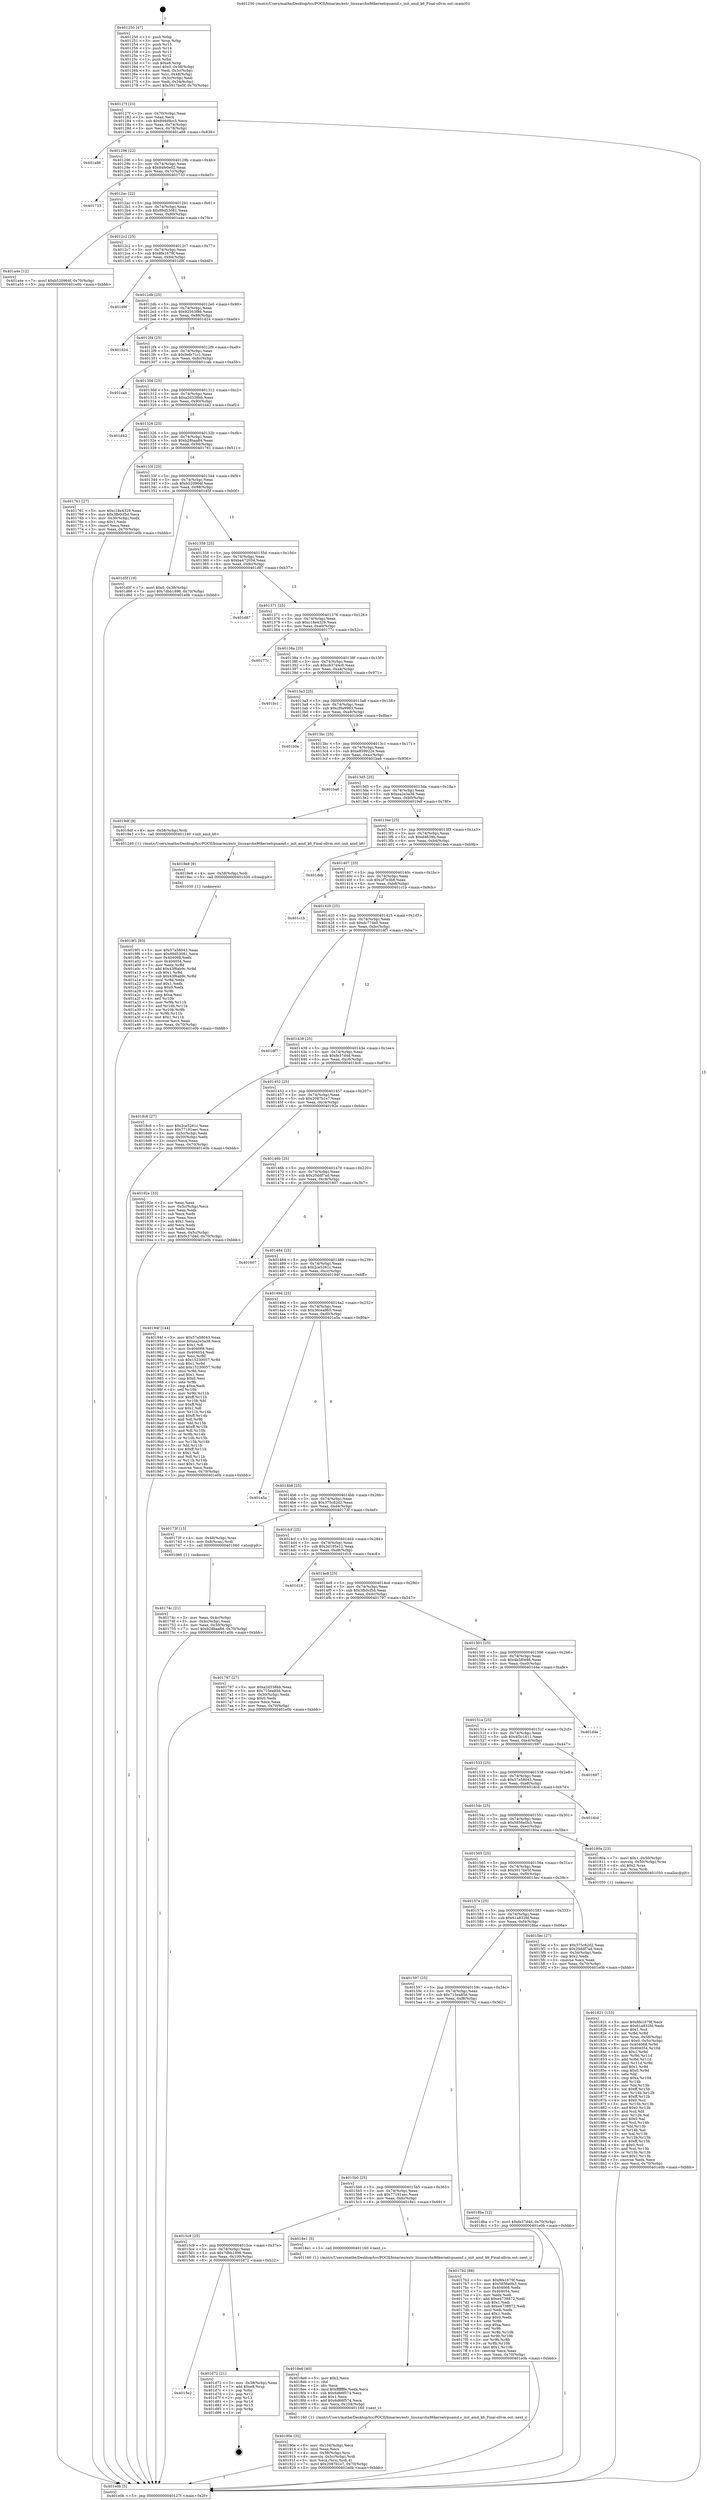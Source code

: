 digraph "0x401250" {
  label = "0x401250 (/mnt/c/Users/mathe/Desktop/tcc/POCII/binaries/extr_linuxarchx86kernelcpuamd.c_init_amd_k6_Final-ollvm.out::main(0))"
  labelloc = "t"
  node[shape=record]

  Entry [label="",width=0.3,height=0.3,shape=circle,fillcolor=black,style=filled]
  "0x40127f" [label="{
     0x40127f [23]\l
     | [instrs]\l
     &nbsp;&nbsp;0x40127f \<+3\>: mov -0x70(%rbp),%eax\l
     &nbsp;&nbsp;0x401282 \<+2\>: mov %eax,%ecx\l
     &nbsp;&nbsp;0x401284 \<+6\>: sub $0x846d9cc5,%ecx\l
     &nbsp;&nbsp;0x40128a \<+3\>: mov %eax,-0x74(%rbp)\l
     &nbsp;&nbsp;0x40128d \<+3\>: mov %ecx,-0x78(%rbp)\l
     &nbsp;&nbsp;0x401290 \<+6\>: je 0000000000401a88 \<main+0x838\>\l
  }"]
  "0x401a88" [label="{
     0x401a88\l
  }", style=dashed]
  "0x401296" [label="{
     0x401296 [22]\l
     | [instrs]\l
     &nbsp;&nbsp;0x401296 \<+5\>: jmp 000000000040129b \<main+0x4b\>\l
     &nbsp;&nbsp;0x40129b \<+3\>: mov -0x74(%rbp),%eax\l
     &nbsp;&nbsp;0x40129e \<+5\>: sub $0x84fe0e02,%eax\l
     &nbsp;&nbsp;0x4012a3 \<+3\>: mov %eax,-0x7c(%rbp)\l
     &nbsp;&nbsp;0x4012a6 \<+6\>: je 0000000000401733 \<main+0x4e3\>\l
  }"]
  Exit [label="",width=0.3,height=0.3,shape=circle,fillcolor=black,style=filled,peripheries=2]
  "0x401733" [label="{
     0x401733\l
  }", style=dashed]
  "0x4012ac" [label="{
     0x4012ac [22]\l
     | [instrs]\l
     &nbsp;&nbsp;0x4012ac \<+5\>: jmp 00000000004012b1 \<main+0x61\>\l
     &nbsp;&nbsp;0x4012b1 \<+3\>: mov -0x74(%rbp),%eax\l
     &nbsp;&nbsp;0x4012b4 \<+5\>: sub $0x89d53081,%eax\l
     &nbsp;&nbsp;0x4012b9 \<+3\>: mov %eax,-0x80(%rbp)\l
     &nbsp;&nbsp;0x4012bc \<+6\>: je 0000000000401a4e \<main+0x7fe\>\l
  }"]
  "0x4015e2" [label="{
     0x4015e2\l
  }", style=dashed]
  "0x401a4e" [label="{
     0x401a4e [12]\l
     | [instrs]\l
     &nbsp;&nbsp;0x401a4e \<+7\>: movl $0xb520964f,-0x70(%rbp)\l
     &nbsp;&nbsp;0x401a55 \<+5\>: jmp 0000000000401e0b \<main+0xbbb\>\l
  }"]
  "0x4012c2" [label="{
     0x4012c2 [25]\l
     | [instrs]\l
     &nbsp;&nbsp;0x4012c2 \<+5\>: jmp 00000000004012c7 \<main+0x77\>\l
     &nbsp;&nbsp;0x4012c7 \<+3\>: mov -0x74(%rbp),%eax\l
     &nbsp;&nbsp;0x4012ca \<+5\>: sub $0x8fe1679f,%eax\l
     &nbsp;&nbsp;0x4012cf \<+6\>: mov %eax,-0x84(%rbp)\l
     &nbsp;&nbsp;0x4012d5 \<+6\>: je 0000000000401d9f \<main+0xb4f\>\l
  }"]
  "0x401d72" [label="{
     0x401d72 [21]\l
     | [instrs]\l
     &nbsp;&nbsp;0x401d72 \<+3\>: mov -0x38(%rbp),%eax\l
     &nbsp;&nbsp;0x401d75 \<+7\>: add $0xe8,%rsp\l
     &nbsp;&nbsp;0x401d7c \<+1\>: pop %rbx\l
     &nbsp;&nbsp;0x401d7d \<+2\>: pop %r12\l
     &nbsp;&nbsp;0x401d7f \<+2\>: pop %r13\l
     &nbsp;&nbsp;0x401d81 \<+2\>: pop %r14\l
     &nbsp;&nbsp;0x401d83 \<+2\>: pop %r15\l
     &nbsp;&nbsp;0x401d85 \<+1\>: pop %rbp\l
     &nbsp;&nbsp;0x401d86 \<+1\>: ret\l
  }"]
  "0x401d9f" [label="{
     0x401d9f\l
  }", style=dashed]
  "0x4012db" [label="{
     0x4012db [25]\l
     | [instrs]\l
     &nbsp;&nbsp;0x4012db \<+5\>: jmp 00000000004012e0 \<main+0x90\>\l
     &nbsp;&nbsp;0x4012e0 \<+3\>: mov -0x74(%rbp),%eax\l
     &nbsp;&nbsp;0x4012e3 \<+5\>: sub $0x92563f86,%eax\l
     &nbsp;&nbsp;0x4012e8 \<+6\>: mov %eax,-0x88(%rbp)\l
     &nbsp;&nbsp;0x4012ee \<+6\>: je 0000000000401d24 \<main+0xad4\>\l
  }"]
  "0x4019f1" [label="{
     0x4019f1 [93]\l
     | [instrs]\l
     &nbsp;&nbsp;0x4019f1 \<+5\>: mov $0x57a58043,%eax\l
     &nbsp;&nbsp;0x4019f6 \<+5\>: mov $0x89d53081,%ecx\l
     &nbsp;&nbsp;0x4019fb \<+7\>: mov 0x404068,%edx\l
     &nbsp;&nbsp;0x401a02 \<+7\>: mov 0x404054,%esi\l
     &nbsp;&nbsp;0x401a09 \<+3\>: mov %edx,%r8d\l
     &nbsp;&nbsp;0x401a0c \<+7\>: add $0x43f6ab9c,%r8d\l
     &nbsp;&nbsp;0x401a13 \<+4\>: sub $0x1,%r8d\l
     &nbsp;&nbsp;0x401a17 \<+7\>: sub $0x43f6ab9c,%r8d\l
     &nbsp;&nbsp;0x401a1e \<+4\>: imul %r8d,%edx\l
     &nbsp;&nbsp;0x401a22 \<+3\>: and $0x1,%edx\l
     &nbsp;&nbsp;0x401a25 \<+3\>: cmp $0x0,%edx\l
     &nbsp;&nbsp;0x401a28 \<+4\>: sete %r9b\l
     &nbsp;&nbsp;0x401a2c \<+3\>: cmp $0xa,%esi\l
     &nbsp;&nbsp;0x401a2f \<+4\>: setl %r10b\l
     &nbsp;&nbsp;0x401a33 \<+3\>: mov %r9b,%r11b\l
     &nbsp;&nbsp;0x401a36 \<+3\>: and %r10b,%r11b\l
     &nbsp;&nbsp;0x401a39 \<+3\>: xor %r10b,%r9b\l
     &nbsp;&nbsp;0x401a3c \<+3\>: or %r9b,%r11b\l
     &nbsp;&nbsp;0x401a3f \<+4\>: test $0x1,%r11b\l
     &nbsp;&nbsp;0x401a43 \<+3\>: cmovne %ecx,%eax\l
     &nbsp;&nbsp;0x401a46 \<+3\>: mov %eax,-0x70(%rbp)\l
     &nbsp;&nbsp;0x401a49 \<+5\>: jmp 0000000000401e0b \<main+0xbbb\>\l
  }"]
  "0x401d24" [label="{
     0x401d24\l
  }", style=dashed]
  "0x4012f4" [label="{
     0x4012f4 [25]\l
     | [instrs]\l
     &nbsp;&nbsp;0x4012f4 \<+5\>: jmp 00000000004012f9 \<main+0xa9\>\l
     &nbsp;&nbsp;0x4012f9 \<+3\>: mov -0x74(%rbp),%eax\l
     &nbsp;&nbsp;0x4012fc \<+5\>: sub $0x9efe71c1,%eax\l
     &nbsp;&nbsp;0x401301 \<+6\>: mov %eax,-0x8c(%rbp)\l
     &nbsp;&nbsp;0x401307 \<+6\>: je 0000000000401cab \<main+0xa5b\>\l
  }"]
  "0x4019e8" [label="{
     0x4019e8 [9]\l
     | [instrs]\l
     &nbsp;&nbsp;0x4019e8 \<+4\>: mov -0x58(%rbp),%rdi\l
     &nbsp;&nbsp;0x4019ec \<+5\>: call 0000000000401030 \<free@plt\>\l
     | [calls]\l
     &nbsp;&nbsp;0x401030 \{1\} (unknown)\l
  }"]
  "0x401cab" [label="{
     0x401cab\l
  }", style=dashed]
  "0x40130d" [label="{
     0x40130d [25]\l
     | [instrs]\l
     &nbsp;&nbsp;0x40130d \<+5\>: jmp 0000000000401312 \<main+0xc2\>\l
     &nbsp;&nbsp;0x401312 \<+3\>: mov -0x74(%rbp),%eax\l
     &nbsp;&nbsp;0x401315 \<+5\>: sub $0xa2d338bb,%eax\l
     &nbsp;&nbsp;0x40131a \<+6\>: mov %eax,-0x90(%rbp)\l
     &nbsp;&nbsp;0x401320 \<+6\>: je 0000000000401d42 \<main+0xaf2\>\l
  }"]
  "0x40190e" [label="{
     0x40190e [32]\l
     | [instrs]\l
     &nbsp;&nbsp;0x40190e \<+6\>: mov -0x104(%rbp),%ecx\l
     &nbsp;&nbsp;0x401914 \<+3\>: imul %eax,%ecx\l
     &nbsp;&nbsp;0x401917 \<+4\>: mov -0x58(%rbp),%rsi\l
     &nbsp;&nbsp;0x40191b \<+4\>: movslq -0x5c(%rbp),%rdi\l
     &nbsp;&nbsp;0x40191f \<+3\>: mov %ecx,(%rsi,%rdi,4)\l
     &nbsp;&nbsp;0x401922 \<+7\>: movl $0x2087b1e7,-0x70(%rbp)\l
     &nbsp;&nbsp;0x401929 \<+5\>: jmp 0000000000401e0b \<main+0xbbb\>\l
  }"]
  "0x401d42" [label="{
     0x401d42\l
  }", style=dashed]
  "0x401326" [label="{
     0x401326 [25]\l
     | [instrs]\l
     &nbsp;&nbsp;0x401326 \<+5\>: jmp 000000000040132b \<main+0xdb\>\l
     &nbsp;&nbsp;0x40132b \<+3\>: mov -0x74(%rbp),%eax\l
     &nbsp;&nbsp;0x40132e \<+5\>: sub $0xb28baa84,%eax\l
     &nbsp;&nbsp;0x401333 \<+6\>: mov %eax,-0x94(%rbp)\l
     &nbsp;&nbsp;0x401339 \<+6\>: je 0000000000401761 \<main+0x511\>\l
  }"]
  "0x4018e6" [label="{
     0x4018e6 [40]\l
     | [instrs]\l
     &nbsp;&nbsp;0x4018e6 \<+5\>: mov $0x2,%ecx\l
     &nbsp;&nbsp;0x4018eb \<+1\>: cltd\l
     &nbsp;&nbsp;0x4018ec \<+2\>: idiv %ecx\l
     &nbsp;&nbsp;0x4018ee \<+6\>: imul $0xfffffffe,%edx,%ecx\l
     &nbsp;&nbsp;0x4018f4 \<+6\>: sub $0x6d66f574,%ecx\l
     &nbsp;&nbsp;0x4018fa \<+3\>: add $0x1,%ecx\l
     &nbsp;&nbsp;0x4018fd \<+6\>: add $0x6d66f574,%ecx\l
     &nbsp;&nbsp;0x401903 \<+6\>: mov %ecx,-0x104(%rbp)\l
     &nbsp;&nbsp;0x401909 \<+5\>: call 0000000000401160 \<next_i\>\l
     | [calls]\l
     &nbsp;&nbsp;0x401160 \{1\} (/mnt/c/Users/mathe/Desktop/tcc/POCII/binaries/extr_linuxarchx86kernelcpuamd.c_init_amd_k6_Final-ollvm.out::next_i)\l
  }"]
  "0x401761" [label="{
     0x401761 [27]\l
     | [instrs]\l
     &nbsp;&nbsp;0x401761 \<+5\>: mov $0xc18e4329,%eax\l
     &nbsp;&nbsp;0x401766 \<+5\>: mov $0x3fb0cf5d,%ecx\l
     &nbsp;&nbsp;0x40176b \<+3\>: mov -0x30(%rbp),%edx\l
     &nbsp;&nbsp;0x40176e \<+3\>: cmp $0x1,%edx\l
     &nbsp;&nbsp;0x401771 \<+3\>: cmovl %ecx,%eax\l
     &nbsp;&nbsp;0x401774 \<+3\>: mov %eax,-0x70(%rbp)\l
     &nbsp;&nbsp;0x401777 \<+5\>: jmp 0000000000401e0b \<main+0xbbb\>\l
  }"]
  "0x40133f" [label="{
     0x40133f [25]\l
     | [instrs]\l
     &nbsp;&nbsp;0x40133f \<+5\>: jmp 0000000000401344 \<main+0xf4\>\l
     &nbsp;&nbsp;0x401344 \<+3\>: mov -0x74(%rbp),%eax\l
     &nbsp;&nbsp;0x401347 \<+5\>: sub $0xb520964f,%eax\l
     &nbsp;&nbsp;0x40134c \<+6\>: mov %eax,-0x98(%rbp)\l
     &nbsp;&nbsp;0x401352 \<+6\>: je 0000000000401d5f \<main+0xb0f\>\l
  }"]
  "0x4015c9" [label="{
     0x4015c9 [25]\l
     | [instrs]\l
     &nbsp;&nbsp;0x4015c9 \<+5\>: jmp 00000000004015ce \<main+0x37e\>\l
     &nbsp;&nbsp;0x4015ce \<+3\>: mov -0x74(%rbp),%eax\l
     &nbsp;&nbsp;0x4015d1 \<+5\>: sub $0x7dbb1896,%eax\l
     &nbsp;&nbsp;0x4015d6 \<+6\>: mov %eax,-0x100(%rbp)\l
     &nbsp;&nbsp;0x4015dc \<+6\>: je 0000000000401d72 \<main+0xb22\>\l
  }"]
  "0x401d5f" [label="{
     0x401d5f [19]\l
     | [instrs]\l
     &nbsp;&nbsp;0x401d5f \<+7\>: movl $0x0,-0x38(%rbp)\l
     &nbsp;&nbsp;0x401d66 \<+7\>: movl $0x7dbb1896,-0x70(%rbp)\l
     &nbsp;&nbsp;0x401d6d \<+5\>: jmp 0000000000401e0b \<main+0xbbb\>\l
  }"]
  "0x401358" [label="{
     0x401358 [25]\l
     | [instrs]\l
     &nbsp;&nbsp;0x401358 \<+5\>: jmp 000000000040135d \<main+0x10d\>\l
     &nbsp;&nbsp;0x40135d \<+3\>: mov -0x74(%rbp),%eax\l
     &nbsp;&nbsp;0x401360 \<+5\>: sub $0xba472034,%eax\l
     &nbsp;&nbsp;0x401365 \<+6\>: mov %eax,-0x9c(%rbp)\l
     &nbsp;&nbsp;0x40136b \<+6\>: je 0000000000401d87 \<main+0xb37\>\l
  }"]
  "0x4018e1" [label="{
     0x4018e1 [5]\l
     | [instrs]\l
     &nbsp;&nbsp;0x4018e1 \<+5\>: call 0000000000401160 \<next_i\>\l
     | [calls]\l
     &nbsp;&nbsp;0x401160 \{1\} (/mnt/c/Users/mathe/Desktop/tcc/POCII/binaries/extr_linuxarchx86kernelcpuamd.c_init_amd_k6_Final-ollvm.out::next_i)\l
  }"]
  "0x401d87" [label="{
     0x401d87\l
  }", style=dashed]
  "0x401371" [label="{
     0x401371 [25]\l
     | [instrs]\l
     &nbsp;&nbsp;0x401371 \<+5\>: jmp 0000000000401376 \<main+0x126\>\l
     &nbsp;&nbsp;0x401376 \<+3\>: mov -0x74(%rbp),%eax\l
     &nbsp;&nbsp;0x401379 \<+5\>: sub $0xc18e4329,%eax\l
     &nbsp;&nbsp;0x40137e \<+6\>: mov %eax,-0xa0(%rbp)\l
     &nbsp;&nbsp;0x401384 \<+6\>: je 000000000040177c \<main+0x52c\>\l
  }"]
  "0x401821" [label="{
     0x401821 [153]\l
     | [instrs]\l
     &nbsp;&nbsp;0x401821 \<+5\>: mov $0x8fe1679f,%ecx\l
     &nbsp;&nbsp;0x401826 \<+5\>: mov $0x61a832fd,%edx\l
     &nbsp;&nbsp;0x40182b \<+3\>: mov $0x1,%sil\l
     &nbsp;&nbsp;0x40182e \<+3\>: xor %r8d,%r8d\l
     &nbsp;&nbsp;0x401831 \<+4\>: mov %rax,-0x58(%rbp)\l
     &nbsp;&nbsp;0x401835 \<+7\>: movl $0x0,-0x5c(%rbp)\l
     &nbsp;&nbsp;0x40183c \<+8\>: mov 0x404068,%r9d\l
     &nbsp;&nbsp;0x401844 \<+8\>: mov 0x404054,%r10d\l
     &nbsp;&nbsp;0x40184c \<+4\>: sub $0x1,%r8d\l
     &nbsp;&nbsp;0x401850 \<+3\>: mov %r9d,%r11d\l
     &nbsp;&nbsp;0x401853 \<+3\>: add %r8d,%r11d\l
     &nbsp;&nbsp;0x401856 \<+4\>: imul %r11d,%r9d\l
     &nbsp;&nbsp;0x40185a \<+4\>: and $0x1,%r9d\l
     &nbsp;&nbsp;0x40185e \<+4\>: cmp $0x0,%r9d\l
     &nbsp;&nbsp;0x401862 \<+3\>: sete %bl\l
     &nbsp;&nbsp;0x401865 \<+4\>: cmp $0xa,%r10d\l
     &nbsp;&nbsp;0x401869 \<+4\>: setl %r14b\l
     &nbsp;&nbsp;0x40186d \<+3\>: mov %bl,%r15b\l
     &nbsp;&nbsp;0x401870 \<+4\>: xor $0xff,%r15b\l
     &nbsp;&nbsp;0x401874 \<+3\>: mov %r14b,%r12b\l
     &nbsp;&nbsp;0x401877 \<+4\>: xor $0xff,%r12b\l
     &nbsp;&nbsp;0x40187b \<+4\>: xor $0x0,%sil\l
     &nbsp;&nbsp;0x40187f \<+3\>: mov %r15b,%r13b\l
     &nbsp;&nbsp;0x401882 \<+4\>: and $0x0,%r13b\l
     &nbsp;&nbsp;0x401886 \<+3\>: and %sil,%bl\l
     &nbsp;&nbsp;0x401889 \<+3\>: mov %r12b,%al\l
     &nbsp;&nbsp;0x40188c \<+2\>: and $0x0,%al\l
     &nbsp;&nbsp;0x40188e \<+3\>: and %sil,%r14b\l
     &nbsp;&nbsp;0x401891 \<+3\>: or %bl,%r13b\l
     &nbsp;&nbsp;0x401894 \<+3\>: or %r14b,%al\l
     &nbsp;&nbsp;0x401897 \<+3\>: xor %al,%r13b\l
     &nbsp;&nbsp;0x40189a \<+3\>: or %r12b,%r15b\l
     &nbsp;&nbsp;0x40189d \<+4\>: xor $0xff,%r15b\l
     &nbsp;&nbsp;0x4018a1 \<+4\>: or $0x0,%sil\l
     &nbsp;&nbsp;0x4018a5 \<+3\>: and %sil,%r15b\l
     &nbsp;&nbsp;0x4018a8 \<+3\>: or %r15b,%r13b\l
     &nbsp;&nbsp;0x4018ab \<+4\>: test $0x1,%r13b\l
     &nbsp;&nbsp;0x4018af \<+3\>: cmovne %edx,%ecx\l
     &nbsp;&nbsp;0x4018b2 \<+3\>: mov %ecx,-0x70(%rbp)\l
     &nbsp;&nbsp;0x4018b5 \<+5\>: jmp 0000000000401e0b \<main+0xbbb\>\l
  }"]
  "0x40177c" [label="{
     0x40177c\l
  }", style=dashed]
  "0x40138a" [label="{
     0x40138a [25]\l
     | [instrs]\l
     &nbsp;&nbsp;0x40138a \<+5\>: jmp 000000000040138f \<main+0x13f\>\l
     &nbsp;&nbsp;0x40138f \<+3\>: mov -0x74(%rbp),%eax\l
     &nbsp;&nbsp;0x401392 \<+5\>: sub $0xc637d4c0,%eax\l
     &nbsp;&nbsp;0x401397 \<+6\>: mov %eax,-0xa4(%rbp)\l
     &nbsp;&nbsp;0x40139d \<+6\>: je 0000000000401bc1 \<main+0x971\>\l
  }"]
  "0x4015b0" [label="{
     0x4015b0 [25]\l
     | [instrs]\l
     &nbsp;&nbsp;0x4015b0 \<+5\>: jmp 00000000004015b5 \<main+0x365\>\l
     &nbsp;&nbsp;0x4015b5 \<+3\>: mov -0x74(%rbp),%eax\l
     &nbsp;&nbsp;0x4015b8 \<+5\>: sub $0x77181eec,%eax\l
     &nbsp;&nbsp;0x4015bd \<+6\>: mov %eax,-0xfc(%rbp)\l
     &nbsp;&nbsp;0x4015c3 \<+6\>: je 00000000004018e1 \<main+0x691\>\l
  }"]
  "0x401bc1" [label="{
     0x401bc1\l
  }", style=dashed]
  "0x4013a3" [label="{
     0x4013a3 [25]\l
     | [instrs]\l
     &nbsp;&nbsp;0x4013a3 \<+5\>: jmp 00000000004013a8 \<main+0x158\>\l
     &nbsp;&nbsp;0x4013a8 \<+3\>: mov -0x74(%rbp),%eax\l
     &nbsp;&nbsp;0x4013ab \<+5\>: sub $0xcf0a9983,%eax\l
     &nbsp;&nbsp;0x4013b0 \<+6\>: mov %eax,-0xa8(%rbp)\l
     &nbsp;&nbsp;0x4013b6 \<+6\>: je 0000000000401b0e \<main+0x8be\>\l
  }"]
  "0x4017b2" [label="{
     0x4017b2 [88]\l
     | [instrs]\l
     &nbsp;&nbsp;0x4017b2 \<+5\>: mov $0x8fe1679f,%eax\l
     &nbsp;&nbsp;0x4017b7 \<+5\>: mov $0x5856e0b3,%ecx\l
     &nbsp;&nbsp;0x4017bc \<+7\>: mov 0x404068,%edx\l
     &nbsp;&nbsp;0x4017c3 \<+7\>: mov 0x404054,%esi\l
     &nbsp;&nbsp;0x4017ca \<+2\>: mov %edx,%edi\l
     &nbsp;&nbsp;0x4017cc \<+6\>: add $0xe4738872,%edi\l
     &nbsp;&nbsp;0x4017d2 \<+3\>: sub $0x1,%edi\l
     &nbsp;&nbsp;0x4017d5 \<+6\>: sub $0xe4738872,%edi\l
     &nbsp;&nbsp;0x4017db \<+3\>: imul %edi,%edx\l
     &nbsp;&nbsp;0x4017de \<+3\>: and $0x1,%edx\l
     &nbsp;&nbsp;0x4017e1 \<+3\>: cmp $0x0,%edx\l
     &nbsp;&nbsp;0x4017e4 \<+4\>: sete %r8b\l
     &nbsp;&nbsp;0x4017e8 \<+3\>: cmp $0xa,%esi\l
     &nbsp;&nbsp;0x4017eb \<+4\>: setl %r9b\l
     &nbsp;&nbsp;0x4017ef \<+3\>: mov %r8b,%r10b\l
     &nbsp;&nbsp;0x4017f2 \<+3\>: and %r9b,%r10b\l
     &nbsp;&nbsp;0x4017f5 \<+3\>: xor %r9b,%r8b\l
     &nbsp;&nbsp;0x4017f8 \<+3\>: or %r8b,%r10b\l
     &nbsp;&nbsp;0x4017fb \<+4\>: test $0x1,%r10b\l
     &nbsp;&nbsp;0x4017ff \<+3\>: cmovne %ecx,%eax\l
     &nbsp;&nbsp;0x401802 \<+3\>: mov %eax,-0x70(%rbp)\l
     &nbsp;&nbsp;0x401805 \<+5\>: jmp 0000000000401e0b \<main+0xbbb\>\l
  }"]
  "0x401b0e" [label="{
     0x401b0e\l
  }", style=dashed]
  "0x4013bc" [label="{
     0x4013bc [25]\l
     | [instrs]\l
     &nbsp;&nbsp;0x4013bc \<+5\>: jmp 00000000004013c1 \<main+0x171\>\l
     &nbsp;&nbsp;0x4013c1 \<+3\>: mov -0x74(%rbp),%eax\l
     &nbsp;&nbsp;0x4013c4 \<+5\>: sub $0xe859922e,%eax\l
     &nbsp;&nbsp;0x4013c9 \<+6\>: mov %eax,-0xac(%rbp)\l
     &nbsp;&nbsp;0x4013cf \<+6\>: je 0000000000401ba6 \<main+0x956\>\l
  }"]
  "0x401597" [label="{
     0x401597 [25]\l
     | [instrs]\l
     &nbsp;&nbsp;0x401597 \<+5\>: jmp 000000000040159c \<main+0x34c\>\l
     &nbsp;&nbsp;0x40159c \<+3\>: mov -0x74(%rbp),%eax\l
     &nbsp;&nbsp;0x40159f \<+5\>: sub $0x715ea85d,%eax\l
     &nbsp;&nbsp;0x4015a4 \<+6\>: mov %eax,-0xf8(%rbp)\l
     &nbsp;&nbsp;0x4015aa \<+6\>: je 00000000004017b2 \<main+0x562\>\l
  }"]
  "0x401ba6" [label="{
     0x401ba6\l
  }", style=dashed]
  "0x4013d5" [label="{
     0x4013d5 [25]\l
     | [instrs]\l
     &nbsp;&nbsp;0x4013d5 \<+5\>: jmp 00000000004013da \<main+0x18a\>\l
     &nbsp;&nbsp;0x4013da \<+3\>: mov -0x74(%rbp),%eax\l
     &nbsp;&nbsp;0x4013dd \<+5\>: sub $0xea2e3a38,%eax\l
     &nbsp;&nbsp;0x4013e2 \<+6\>: mov %eax,-0xb0(%rbp)\l
     &nbsp;&nbsp;0x4013e8 \<+6\>: je 00000000004019df \<main+0x78f\>\l
  }"]
  "0x4018ba" [label="{
     0x4018ba [12]\l
     | [instrs]\l
     &nbsp;&nbsp;0x4018ba \<+7\>: movl $0xfe37d4d,-0x70(%rbp)\l
     &nbsp;&nbsp;0x4018c1 \<+5\>: jmp 0000000000401e0b \<main+0xbbb\>\l
  }"]
  "0x4019df" [label="{
     0x4019df [9]\l
     | [instrs]\l
     &nbsp;&nbsp;0x4019df \<+4\>: mov -0x58(%rbp),%rdi\l
     &nbsp;&nbsp;0x4019e3 \<+5\>: call 0000000000401240 \<init_amd_k6\>\l
     | [calls]\l
     &nbsp;&nbsp;0x401240 \{1\} (/mnt/c/Users/mathe/Desktop/tcc/POCII/binaries/extr_linuxarchx86kernelcpuamd.c_init_amd_k6_Final-ollvm.out::init_amd_k6)\l
  }"]
  "0x4013ee" [label="{
     0x4013ee [25]\l
     | [instrs]\l
     &nbsp;&nbsp;0x4013ee \<+5\>: jmp 00000000004013f3 \<main+0x1a3\>\l
     &nbsp;&nbsp;0x4013f3 \<+3\>: mov -0x74(%rbp),%eax\l
     &nbsp;&nbsp;0x4013f6 \<+5\>: sub $0xd4639b,%eax\l
     &nbsp;&nbsp;0x4013fb \<+6\>: mov %eax,-0xb4(%rbp)\l
     &nbsp;&nbsp;0x401401 \<+6\>: je 0000000000401deb \<main+0xb9b\>\l
  }"]
  "0x40174c" [label="{
     0x40174c [21]\l
     | [instrs]\l
     &nbsp;&nbsp;0x40174c \<+3\>: mov %eax,-0x4c(%rbp)\l
     &nbsp;&nbsp;0x40174f \<+3\>: mov -0x4c(%rbp),%eax\l
     &nbsp;&nbsp;0x401752 \<+3\>: mov %eax,-0x30(%rbp)\l
     &nbsp;&nbsp;0x401755 \<+7\>: movl $0xb28baa84,-0x70(%rbp)\l
     &nbsp;&nbsp;0x40175c \<+5\>: jmp 0000000000401e0b \<main+0xbbb\>\l
  }"]
  "0x401deb" [label="{
     0x401deb\l
  }", style=dashed]
  "0x401407" [label="{
     0x401407 [25]\l
     | [instrs]\l
     &nbsp;&nbsp;0x401407 \<+5\>: jmp 000000000040140c \<main+0x1bc\>\l
     &nbsp;&nbsp;0x40140c \<+3\>: mov -0x74(%rbp),%eax\l
     &nbsp;&nbsp;0x40140f \<+5\>: sub $0x2f7e3b8,%eax\l
     &nbsp;&nbsp;0x401414 \<+6\>: mov %eax,-0xb8(%rbp)\l
     &nbsp;&nbsp;0x40141a \<+6\>: je 0000000000401c1b \<main+0x9cb\>\l
  }"]
  "0x401250" [label="{
     0x401250 [47]\l
     | [instrs]\l
     &nbsp;&nbsp;0x401250 \<+1\>: push %rbp\l
     &nbsp;&nbsp;0x401251 \<+3\>: mov %rsp,%rbp\l
     &nbsp;&nbsp;0x401254 \<+2\>: push %r15\l
     &nbsp;&nbsp;0x401256 \<+2\>: push %r14\l
     &nbsp;&nbsp;0x401258 \<+2\>: push %r13\l
     &nbsp;&nbsp;0x40125a \<+2\>: push %r12\l
     &nbsp;&nbsp;0x40125c \<+1\>: push %rbx\l
     &nbsp;&nbsp;0x40125d \<+7\>: sub $0xe8,%rsp\l
     &nbsp;&nbsp;0x401264 \<+7\>: movl $0x0,-0x38(%rbp)\l
     &nbsp;&nbsp;0x40126b \<+3\>: mov %edi,-0x3c(%rbp)\l
     &nbsp;&nbsp;0x40126e \<+4\>: mov %rsi,-0x48(%rbp)\l
     &nbsp;&nbsp;0x401272 \<+3\>: mov -0x3c(%rbp),%edi\l
     &nbsp;&nbsp;0x401275 \<+3\>: mov %edi,-0x34(%rbp)\l
     &nbsp;&nbsp;0x401278 \<+7\>: movl $0x5917be5f,-0x70(%rbp)\l
  }"]
  "0x401c1b" [label="{
     0x401c1b\l
  }", style=dashed]
  "0x401420" [label="{
     0x401420 [25]\l
     | [instrs]\l
     &nbsp;&nbsp;0x401420 \<+5\>: jmp 0000000000401425 \<main+0x1d5\>\l
     &nbsp;&nbsp;0x401425 \<+3\>: mov -0x74(%rbp),%eax\l
     &nbsp;&nbsp;0x401428 \<+5\>: sub $0xdc774e0,%eax\l
     &nbsp;&nbsp;0x40142d \<+6\>: mov %eax,-0xbc(%rbp)\l
     &nbsp;&nbsp;0x401433 \<+6\>: je 0000000000401df7 \<main+0xba7\>\l
  }"]
  "0x401e0b" [label="{
     0x401e0b [5]\l
     | [instrs]\l
     &nbsp;&nbsp;0x401e0b \<+5\>: jmp 000000000040127f \<main+0x2f\>\l
  }"]
  "0x401df7" [label="{
     0x401df7\l
  }", style=dashed]
  "0x401439" [label="{
     0x401439 [25]\l
     | [instrs]\l
     &nbsp;&nbsp;0x401439 \<+5\>: jmp 000000000040143e \<main+0x1ee\>\l
     &nbsp;&nbsp;0x40143e \<+3\>: mov -0x74(%rbp),%eax\l
     &nbsp;&nbsp;0x401441 \<+5\>: sub $0xfe37d4d,%eax\l
     &nbsp;&nbsp;0x401446 \<+6\>: mov %eax,-0xc0(%rbp)\l
     &nbsp;&nbsp;0x40144c \<+6\>: je 00000000004018c6 \<main+0x676\>\l
  }"]
  "0x40157e" [label="{
     0x40157e [25]\l
     | [instrs]\l
     &nbsp;&nbsp;0x40157e \<+5\>: jmp 0000000000401583 \<main+0x333\>\l
     &nbsp;&nbsp;0x401583 \<+3\>: mov -0x74(%rbp),%eax\l
     &nbsp;&nbsp;0x401586 \<+5\>: sub $0x61a832fd,%eax\l
     &nbsp;&nbsp;0x40158b \<+6\>: mov %eax,-0xf4(%rbp)\l
     &nbsp;&nbsp;0x401591 \<+6\>: je 00000000004018ba \<main+0x66a\>\l
  }"]
  "0x4018c6" [label="{
     0x4018c6 [27]\l
     | [instrs]\l
     &nbsp;&nbsp;0x4018c6 \<+5\>: mov $0x2ce5261c,%eax\l
     &nbsp;&nbsp;0x4018cb \<+5\>: mov $0x77181eec,%ecx\l
     &nbsp;&nbsp;0x4018d0 \<+3\>: mov -0x5c(%rbp),%edx\l
     &nbsp;&nbsp;0x4018d3 \<+3\>: cmp -0x50(%rbp),%edx\l
     &nbsp;&nbsp;0x4018d6 \<+3\>: cmovl %ecx,%eax\l
     &nbsp;&nbsp;0x4018d9 \<+3\>: mov %eax,-0x70(%rbp)\l
     &nbsp;&nbsp;0x4018dc \<+5\>: jmp 0000000000401e0b \<main+0xbbb\>\l
  }"]
  "0x401452" [label="{
     0x401452 [25]\l
     | [instrs]\l
     &nbsp;&nbsp;0x401452 \<+5\>: jmp 0000000000401457 \<main+0x207\>\l
     &nbsp;&nbsp;0x401457 \<+3\>: mov -0x74(%rbp),%eax\l
     &nbsp;&nbsp;0x40145a \<+5\>: sub $0x2087b1e7,%eax\l
     &nbsp;&nbsp;0x40145f \<+6\>: mov %eax,-0xc4(%rbp)\l
     &nbsp;&nbsp;0x401465 \<+6\>: je 000000000040192e \<main+0x6de\>\l
  }"]
  "0x4015ec" [label="{
     0x4015ec [27]\l
     | [instrs]\l
     &nbsp;&nbsp;0x4015ec \<+5\>: mov $0x375c82d2,%eax\l
     &nbsp;&nbsp;0x4015f1 \<+5\>: mov $0x20ddf7ad,%ecx\l
     &nbsp;&nbsp;0x4015f6 \<+3\>: mov -0x34(%rbp),%edx\l
     &nbsp;&nbsp;0x4015f9 \<+3\>: cmp $0x2,%edx\l
     &nbsp;&nbsp;0x4015fc \<+3\>: cmovne %ecx,%eax\l
     &nbsp;&nbsp;0x4015ff \<+3\>: mov %eax,-0x70(%rbp)\l
     &nbsp;&nbsp;0x401602 \<+5\>: jmp 0000000000401e0b \<main+0xbbb\>\l
  }"]
  "0x40192e" [label="{
     0x40192e [33]\l
     | [instrs]\l
     &nbsp;&nbsp;0x40192e \<+2\>: xor %eax,%eax\l
     &nbsp;&nbsp;0x401930 \<+3\>: mov -0x5c(%rbp),%ecx\l
     &nbsp;&nbsp;0x401933 \<+2\>: mov %eax,%edx\l
     &nbsp;&nbsp;0x401935 \<+2\>: sub %ecx,%edx\l
     &nbsp;&nbsp;0x401937 \<+2\>: mov %eax,%ecx\l
     &nbsp;&nbsp;0x401939 \<+3\>: sub $0x1,%ecx\l
     &nbsp;&nbsp;0x40193c \<+2\>: add %ecx,%edx\l
     &nbsp;&nbsp;0x40193e \<+2\>: sub %edx,%eax\l
     &nbsp;&nbsp;0x401940 \<+3\>: mov %eax,-0x5c(%rbp)\l
     &nbsp;&nbsp;0x401943 \<+7\>: movl $0xfe37d4d,-0x70(%rbp)\l
     &nbsp;&nbsp;0x40194a \<+5\>: jmp 0000000000401e0b \<main+0xbbb\>\l
  }"]
  "0x40146b" [label="{
     0x40146b [25]\l
     | [instrs]\l
     &nbsp;&nbsp;0x40146b \<+5\>: jmp 0000000000401470 \<main+0x220\>\l
     &nbsp;&nbsp;0x401470 \<+3\>: mov -0x74(%rbp),%eax\l
     &nbsp;&nbsp;0x401473 \<+5\>: sub $0x20ddf7ad,%eax\l
     &nbsp;&nbsp;0x401478 \<+6\>: mov %eax,-0xc8(%rbp)\l
     &nbsp;&nbsp;0x40147e \<+6\>: je 0000000000401607 \<main+0x3b7\>\l
  }"]
  "0x401565" [label="{
     0x401565 [25]\l
     | [instrs]\l
     &nbsp;&nbsp;0x401565 \<+5\>: jmp 000000000040156a \<main+0x31a\>\l
     &nbsp;&nbsp;0x40156a \<+3\>: mov -0x74(%rbp),%eax\l
     &nbsp;&nbsp;0x40156d \<+5\>: sub $0x5917be5f,%eax\l
     &nbsp;&nbsp;0x401572 \<+6\>: mov %eax,-0xf0(%rbp)\l
     &nbsp;&nbsp;0x401578 \<+6\>: je 00000000004015ec \<main+0x39c\>\l
  }"]
  "0x401607" [label="{
     0x401607\l
  }", style=dashed]
  "0x401484" [label="{
     0x401484 [25]\l
     | [instrs]\l
     &nbsp;&nbsp;0x401484 \<+5\>: jmp 0000000000401489 \<main+0x239\>\l
     &nbsp;&nbsp;0x401489 \<+3\>: mov -0x74(%rbp),%eax\l
     &nbsp;&nbsp;0x40148c \<+5\>: sub $0x2ce5261c,%eax\l
     &nbsp;&nbsp;0x401491 \<+6\>: mov %eax,-0xcc(%rbp)\l
     &nbsp;&nbsp;0x401497 \<+6\>: je 000000000040194f \<main+0x6ff\>\l
  }"]
  "0x40180a" [label="{
     0x40180a [23]\l
     | [instrs]\l
     &nbsp;&nbsp;0x40180a \<+7\>: movl $0x1,-0x50(%rbp)\l
     &nbsp;&nbsp;0x401811 \<+4\>: movslq -0x50(%rbp),%rax\l
     &nbsp;&nbsp;0x401815 \<+4\>: shl $0x2,%rax\l
     &nbsp;&nbsp;0x401819 \<+3\>: mov %rax,%rdi\l
     &nbsp;&nbsp;0x40181c \<+5\>: call 0000000000401050 \<malloc@plt\>\l
     | [calls]\l
     &nbsp;&nbsp;0x401050 \{1\} (unknown)\l
  }"]
  "0x40194f" [label="{
     0x40194f [144]\l
     | [instrs]\l
     &nbsp;&nbsp;0x40194f \<+5\>: mov $0x57a58043,%eax\l
     &nbsp;&nbsp;0x401954 \<+5\>: mov $0xea2e3a38,%ecx\l
     &nbsp;&nbsp;0x401959 \<+2\>: mov $0x1,%dl\l
     &nbsp;&nbsp;0x40195b \<+7\>: mov 0x404068,%esi\l
     &nbsp;&nbsp;0x401962 \<+7\>: mov 0x404054,%edi\l
     &nbsp;&nbsp;0x401969 \<+3\>: mov %esi,%r8d\l
     &nbsp;&nbsp;0x40196c \<+7\>: sub $0x15230057,%r8d\l
     &nbsp;&nbsp;0x401973 \<+4\>: sub $0x1,%r8d\l
     &nbsp;&nbsp;0x401977 \<+7\>: add $0x15230057,%r8d\l
     &nbsp;&nbsp;0x40197e \<+4\>: imul %r8d,%esi\l
     &nbsp;&nbsp;0x401982 \<+3\>: and $0x1,%esi\l
     &nbsp;&nbsp;0x401985 \<+3\>: cmp $0x0,%esi\l
     &nbsp;&nbsp;0x401988 \<+4\>: sete %r9b\l
     &nbsp;&nbsp;0x40198c \<+3\>: cmp $0xa,%edi\l
     &nbsp;&nbsp;0x40198f \<+4\>: setl %r10b\l
     &nbsp;&nbsp;0x401993 \<+3\>: mov %r9b,%r11b\l
     &nbsp;&nbsp;0x401996 \<+4\>: xor $0xff,%r11b\l
     &nbsp;&nbsp;0x40199a \<+3\>: mov %r10b,%bl\l
     &nbsp;&nbsp;0x40199d \<+3\>: xor $0xff,%bl\l
     &nbsp;&nbsp;0x4019a0 \<+3\>: xor $0x1,%dl\l
     &nbsp;&nbsp;0x4019a3 \<+3\>: mov %r11b,%r14b\l
     &nbsp;&nbsp;0x4019a6 \<+4\>: and $0xff,%r14b\l
     &nbsp;&nbsp;0x4019aa \<+3\>: and %dl,%r9b\l
     &nbsp;&nbsp;0x4019ad \<+3\>: mov %bl,%r15b\l
     &nbsp;&nbsp;0x4019b0 \<+4\>: and $0xff,%r15b\l
     &nbsp;&nbsp;0x4019b4 \<+3\>: and %dl,%r10b\l
     &nbsp;&nbsp;0x4019b7 \<+3\>: or %r9b,%r14b\l
     &nbsp;&nbsp;0x4019ba \<+3\>: or %r10b,%r15b\l
     &nbsp;&nbsp;0x4019bd \<+3\>: xor %r15b,%r14b\l
     &nbsp;&nbsp;0x4019c0 \<+3\>: or %bl,%r11b\l
     &nbsp;&nbsp;0x4019c3 \<+4\>: xor $0xff,%r11b\l
     &nbsp;&nbsp;0x4019c7 \<+3\>: or $0x1,%dl\l
     &nbsp;&nbsp;0x4019ca \<+3\>: and %dl,%r11b\l
     &nbsp;&nbsp;0x4019cd \<+3\>: or %r11b,%r14b\l
     &nbsp;&nbsp;0x4019d0 \<+4\>: test $0x1,%r14b\l
     &nbsp;&nbsp;0x4019d4 \<+3\>: cmovne %ecx,%eax\l
     &nbsp;&nbsp;0x4019d7 \<+3\>: mov %eax,-0x70(%rbp)\l
     &nbsp;&nbsp;0x4019da \<+5\>: jmp 0000000000401e0b \<main+0xbbb\>\l
  }"]
  "0x40149d" [label="{
     0x40149d [25]\l
     | [instrs]\l
     &nbsp;&nbsp;0x40149d \<+5\>: jmp 00000000004014a2 \<main+0x252\>\l
     &nbsp;&nbsp;0x4014a2 \<+3\>: mov -0x74(%rbp),%eax\l
     &nbsp;&nbsp;0x4014a5 \<+5\>: sub $0x36cea9b5,%eax\l
     &nbsp;&nbsp;0x4014aa \<+6\>: mov %eax,-0xd0(%rbp)\l
     &nbsp;&nbsp;0x4014b0 \<+6\>: je 0000000000401a5a \<main+0x80a\>\l
  }"]
  "0x40154c" [label="{
     0x40154c [25]\l
     | [instrs]\l
     &nbsp;&nbsp;0x40154c \<+5\>: jmp 0000000000401551 \<main+0x301\>\l
     &nbsp;&nbsp;0x401551 \<+3\>: mov -0x74(%rbp),%eax\l
     &nbsp;&nbsp;0x401554 \<+5\>: sub $0x5856e0b3,%eax\l
     &nbsp;&nbsp;0x401559 \<+6\>: mov %eax,-0xec(%rbp)\l
     &nbsp;&nbsp;0x40155f \<+6\>: je 000000000040180a \<main+0x5ba\>\l
  }"]
  "0x401a5a" [label="{
     0x401a5a\l
  }", style=dashed]
  "0x4014b6" [label="{
     0x4014b6 [25]\l
     | [instrs]\l
     &nbsp;&nbsp;0x4014b6 \<+5\>: jmp 00000000004014bb \<main+0x26b\>\l
     &nbsp;&nbsp;0x4014bb \<+3\>: mov -0x74(%rbp),%eax\l
     &nbsp;&nbsp;0x4014be \<+5\>: sub $0x375c82d2,%eax\l
     &nbsp;&nbsp;0x4014c3 \<+6\>: mov %eax,-0xd4(%rbp)\l
     &nbsp;&nbsp;0x4014c9 \<+6\>: je 000000000040173f \<main+0x4ef\>\l
  }"]
  "0x401dcd" [label="{
     0x401dcd\l
  }", style=dashed]
  "0x40173f" [label="{
     0x40173f [13]\l
     | [instrs]\l
     &nbsp;&nbsp;0x40173f \<+4\>: mov -0x48(%rbp),%rax\l
     &nbsp;&nbsp;0x401743 \<+4\>: mov 0x8(%rax),%rdi\l
     &nbsp;&nbsp;0x401747 \<+5\>: call 0000000000401060 \<atoi@plt\>\l
     | [calls]\l
     &nbsp;&nbsp;0x401060 \{1\} (unknown)\l
  }"]
  "0x4014cf" [label="{
     0x4014cf [25]\l
     | [instrs]\l
     &nbsp;&nbsp;0x4014cf \<+5\>: jmp 00000000004014d4 \<main+0x284\>\l
     &nbsp;&nbsp;0x4014d4 \<+3\>: mov -0x74(%rbp),%eax\l
     &nbsp;&nbsp;0x4014d7 \<+5\>: sub $0x3d195e12,%eax\l
     &nbsp;&nbsp;0x4014dc \<+6\>: mov %eax,-0xd8(%rbp)\l
     &nbsp;&nbsp;0x4014e2 \<+6\>: je 0000000000401d18 \<main+0xac8\>\l
  }"]
  "0x401533" [label="{
     0x401533 [25]\l
     | [instrs]\l
     &nbsp;&nbsp;0x401533 \<+5\>: jmp 0000000000401538 \<main+0x2e8\>\l
     &nbsp;&nbsp;0x401538 \<+3\>: mov -0x74(%rbp),%eax\l
     &nbsp;&nbsp;0x40153b \<+5\>: sub $0x57a58043,%eax\l
     &nbsp;&nbsp;0x401540 \<+6\>: mov %eax,-0xe8(%rbp)\l
     &nbsp;&nbsp;0x401546 \<+6\>: je 0000000000401dcd \<main+0xb7d\>\l
  }"]
  "0x401d18" [label="{
     0x401d18\l
  }", style=dashed]
  "0x4014e8" [label="{
     0x4014e8 [25]\l
     | [instrs]\l
     &nbsp;&nbsp;0x4014e8 \<+5\>: jmp 00000000004014ed \<main+0x29d\>\l
     &nbsp;&nbsp;0x4014ed \<+3\>: mov -0x74(%rbp),%eax\l
     &nbsp;&nbsp;0x4014f0 \<+5\>: sub $0x3fb0cf5d,%eax\l
     &nbsp;&nbsp;0x4014f5 \<+6\>: mov %eax,-0xdc(%rbp)\l
     &nbsp;&nbsp;0x4014fb \<+6\>: je 0000000000401797 \<main+0x547\>\l
  }"]
  "0x401697" [label="{
     0x401697\l
  }", style=dashed]
  "0x401797" [label="{
     0x401797 [27]\l
     | [instrs]\l
     &nbsp;&nbsp;0x401797 \<+5\>: mov $0xa2d338bb,%eax\l
     &nbsp;&nbsp;0x40179c \<+5\>: mov $0x715ea85d,%ecx\l
     &nbsp;&nbsp;0x4017a1 \<+3\>: mov -0x30(%rbp),%edx\l
     &nbsp;&nbsp;0x4017a4 \<+3\>: cmp $0x0,%edx\l
     &nbsp;&nbsp;0x4017a7 \<+3\>: cmove %ecx,%eax\l
     &nbsp;&nbsp;0x4017aa \<+3\>: mov %eax,-0x70(%rbp)\l
     &nbsp;&nbsp;0x4017ad \<+5\>: jmp 0000000000401e0b \<main+0xbbb\>\l
  }"]
  "0x401501" [label="{
     0x401501 [25]\l
     | [instrs]\l
     &nbsp;&nbsp;0x401501 \<+5\>: jmp 0000000000401506 \<main+0x2b6\>\l
     &nbsp;&nbsp;0x401506 \<+3\>: mov -0x74(%rbp),%eax\l
     &nbsp;&nbsp;0x401509 \<+5\>: sub $0x4b5f0e98,%eax\l
     &nbsp;&nbsp;0x40150e \<+6\>: mov %eax,-0xe0(%rbp)\l
     &nbsp;&nbsp;0x401514 \<+6\>: je 0000000000401d4e \<main+0xafe\>\l
  }"]
  "0x40151a" [label="{
     0x40151a [25]\l
     | [instrs]\l
     &nbsp;&nbsp;0x40151a \<+5\>: jmp 000000000040151f \<main+0x2cf\>\l
     &nbsp;&nbsp;0x40151f \<+3\>: mov -0x74(%rbp),%eax\l
     &nbsp;&nbsp;0x401522 \<+5\>: sub $0x4f3c1611,%eax\l
     &nbsp;&nbsp;0x401527 \<+6\>: mov %eax,-0xe4(%rbp)\l
     &nbsp;&nbsp;0x40152d \<+6\>: je 0000000000401697 \<main+0x447\>\l
  }"]
  "0x401d4e" [label="{
     0x401d4e\l
  }", style=dashed]
  Entry -> "0x401250" [label=" 1"]
  "0x40127f" -> "0x401a88" [label=" 0"]
  "0x40127f" -> "0x401296" [label=" 16"]
  "0x401d72" -> Exit [label=" 1"]
  "0x401296" -> "0x401733" [label=" 0"]
  "0x401296" -> "0x4012ac" [label=" 16"]
  "0x4015c9" -> "0x4015e2" [label=" 0"]
  "0x4012ac" -> "0x401a4e" [label=" 1"]
  "0x4012ac" -> "0x4012c2" [label=" 15"]
  "0x4015c9" -> "0x401d72" [label=" 1"]
  "0x4012c2" -> "0x401d9f" [label=" 0"]
  "0x4012c2" -> "0x4012db" [label=" 15"]
  "0x401d5f" -> "0x401e0b" [label=" 1"]
  "0x4012db" -> "0x401d24" [label=" 0"]
  "0x4012db" -> "0x4012f4" [label=" 15"]
  "0x401a4e" -> "0x401e0b" [label=" 1"]
  "0x4012f4" -> "0x401cab" [label=" 0"]
  "0x4012f4" -> "0x40130d" [label=" 15"]
  "0x4019f1" -> "0x401e0b" [label=" 1"]
  "0x40130d" -> "0x401d42" [label=" 0"]
  "0x40130d" -> "0x401326" [label=" 15"]
  "0x4019e8" -> "0x4019f1" [label=" 1"]
  "0x401326" -> "0x401761" [label=" 1"]
  "0x401326" -> "0x40133f" [label=" 14"]
  "0x4019df" -> "0x4019e8" [label=" 1"]
  "0x40133f" -> "0x401d5f" [label=" 1"]
  "0x40133f" -> "0x401358" [label=" 13"]
  "0x40194f" -> "0x401e0b" [label=" 1"]
  "0x401358" -> "0x401d87" [label=" 0"]
  "0x401358" -> "0x401371" [label=" 13"]
  "0x40192e" -> "0x401e0b" [label=" 1"]
  "0x401371" -> "0x40177c" [label=" 0"]
  "0x401371" -> "0x40138a" [label=" 13"]
  "0x4018e6" -> "0x40190e" [label=" 1"]
  "0x40138a" -> "0x401bc1" [label=" 0"]
  "0x40138a" -> "0x4013a3" [label=" 13"]
  "0x4018e1" -> "0x4018e6" [label=" 1"]
  "0x4013a3" -> "0x401b0e" [label=" 0"]
  "0x4013a3" -> "0x4013bc" [label=" 13"]
  "0x4015b0" -> "0x4015c9" [label=" 1"]
  "0x4013bc" -> "0x401ba6" [label=" 0"]
  "0x4013bc" -> "0x4013d5" [label=" 13"]
  "0x40190e" -> "0x401e0b" [label=" 1"]
  "0x4013d5" -> "0x4019df" [label=" 1"]
  "0x4013d5" -> "0x4013ee" [label=" 12"]
  "0x4018c6" -> "0x401e0b" [label=" 2"]
  "0x4013ee" -> "0x401deb" [label=" 0"]
  "0x4013ee" -> "0x401407" [label=" 12"]
  "0x401821" -> "0x401e0b" [label=" 1"]
  "0x401407" -> "0x401c1b" [label=" 0"]
  "0x401407" -> "0x401420" [label=" 12"]
  "0x40180a" -> "0x401821" [label=" 1"]
  "0x401420" -> "0x401df7" [label=" 0"]
  "0x401420" -> "0x401439" [label=" 12"]
  "0x4017b2" -> "0x401e0b" [label=" 1"]
  "0x401439" -> "0x4018c6" [label=" 2"]
  "0x401439" -> "0x401452" [label=" 10"]
  "0x401597" -> "0x4015b0" [label=" 2"]
  "0x401452" -> "0x40192e" [label=" 1"]
  "0x401452" -> "0x40146b" [label=" 9"]
  "0x401597" -> "0x4017b2" [label=" 1"]
  "0x40146b" -> "0x401607" [label=" 0"]
  "0x40146b" -> "0x401484" [label=" 9"]
  "0x40157e" -> "0x401597" [label=" 3"]
  "0x401484" -> "0x40194f" [label=" 1"]
  "0x401484" -> "0x40149d" [label=" 8"]
  "0x40157e" -> "0x4018ba" [label=" 1"]
  "0x40149d" -> "0x401a5a" [label=" 0"]
  "0x40149d" -> "0x4014b6" [label=" 8"]
  "0x401797" -> "0x401e0b" [label=" 1"]
  "0x4014b6" -> "0x40173f" [label=" 1"]
  "0x4014b6" -> "0x4014cf" [label=" 7"]
  "0x401761" -> "0x401e0b" [label=" 1"]
  "0x4014cf" -> "0x401d18" [label=" 0"]
  "0x4014cf" -> "0x4014e8" [label=" 7"]
  "0x40173f" -> "0x40174c" [label=" 1"]
  "0x4014e8" -> "0x401797" [label=" 1"]
  "0x4014e8" -> "0x401501" [label=" 6"]
  "0x401e0b" -> "0x40127f" [label=" 15"]
  "0x401501" -> "0x401d4e" [label=" 0"]
  "0x401501" -> "0x40151a" [label=" 6"]
  "0x401250" -> "0x40127f" [label=" 1"]
  "0x40151a" -> "0x401697" [label=" 0"]
  "0x40151a" -> "0x401533" [label=" 6"]
  "0x40174c" -> "0x401e0b" [label=" 1"]
  "0x401533" -> "0x401dcd" [label=" 0"]
  "0x401533" -> "0x40154c" [label=" 6"]
  "0x4018ba" -> "0x401e0b" [label=" 1"]
  "0x40154c" -> "0x40180a" [label=" 1"]
  "0x40154c" -> "0x401565" [label=" 5"]
  "0x4015b0" -> "0x4018e1" [label=" 1"]
  "0x401565" -> "0x4015ec" [label=" 1"]
  "0x401565" -> "0x40157e" [label=" 4"]
  "0x4015ec" -> "0x401e0b" [label=" 1"]
}
